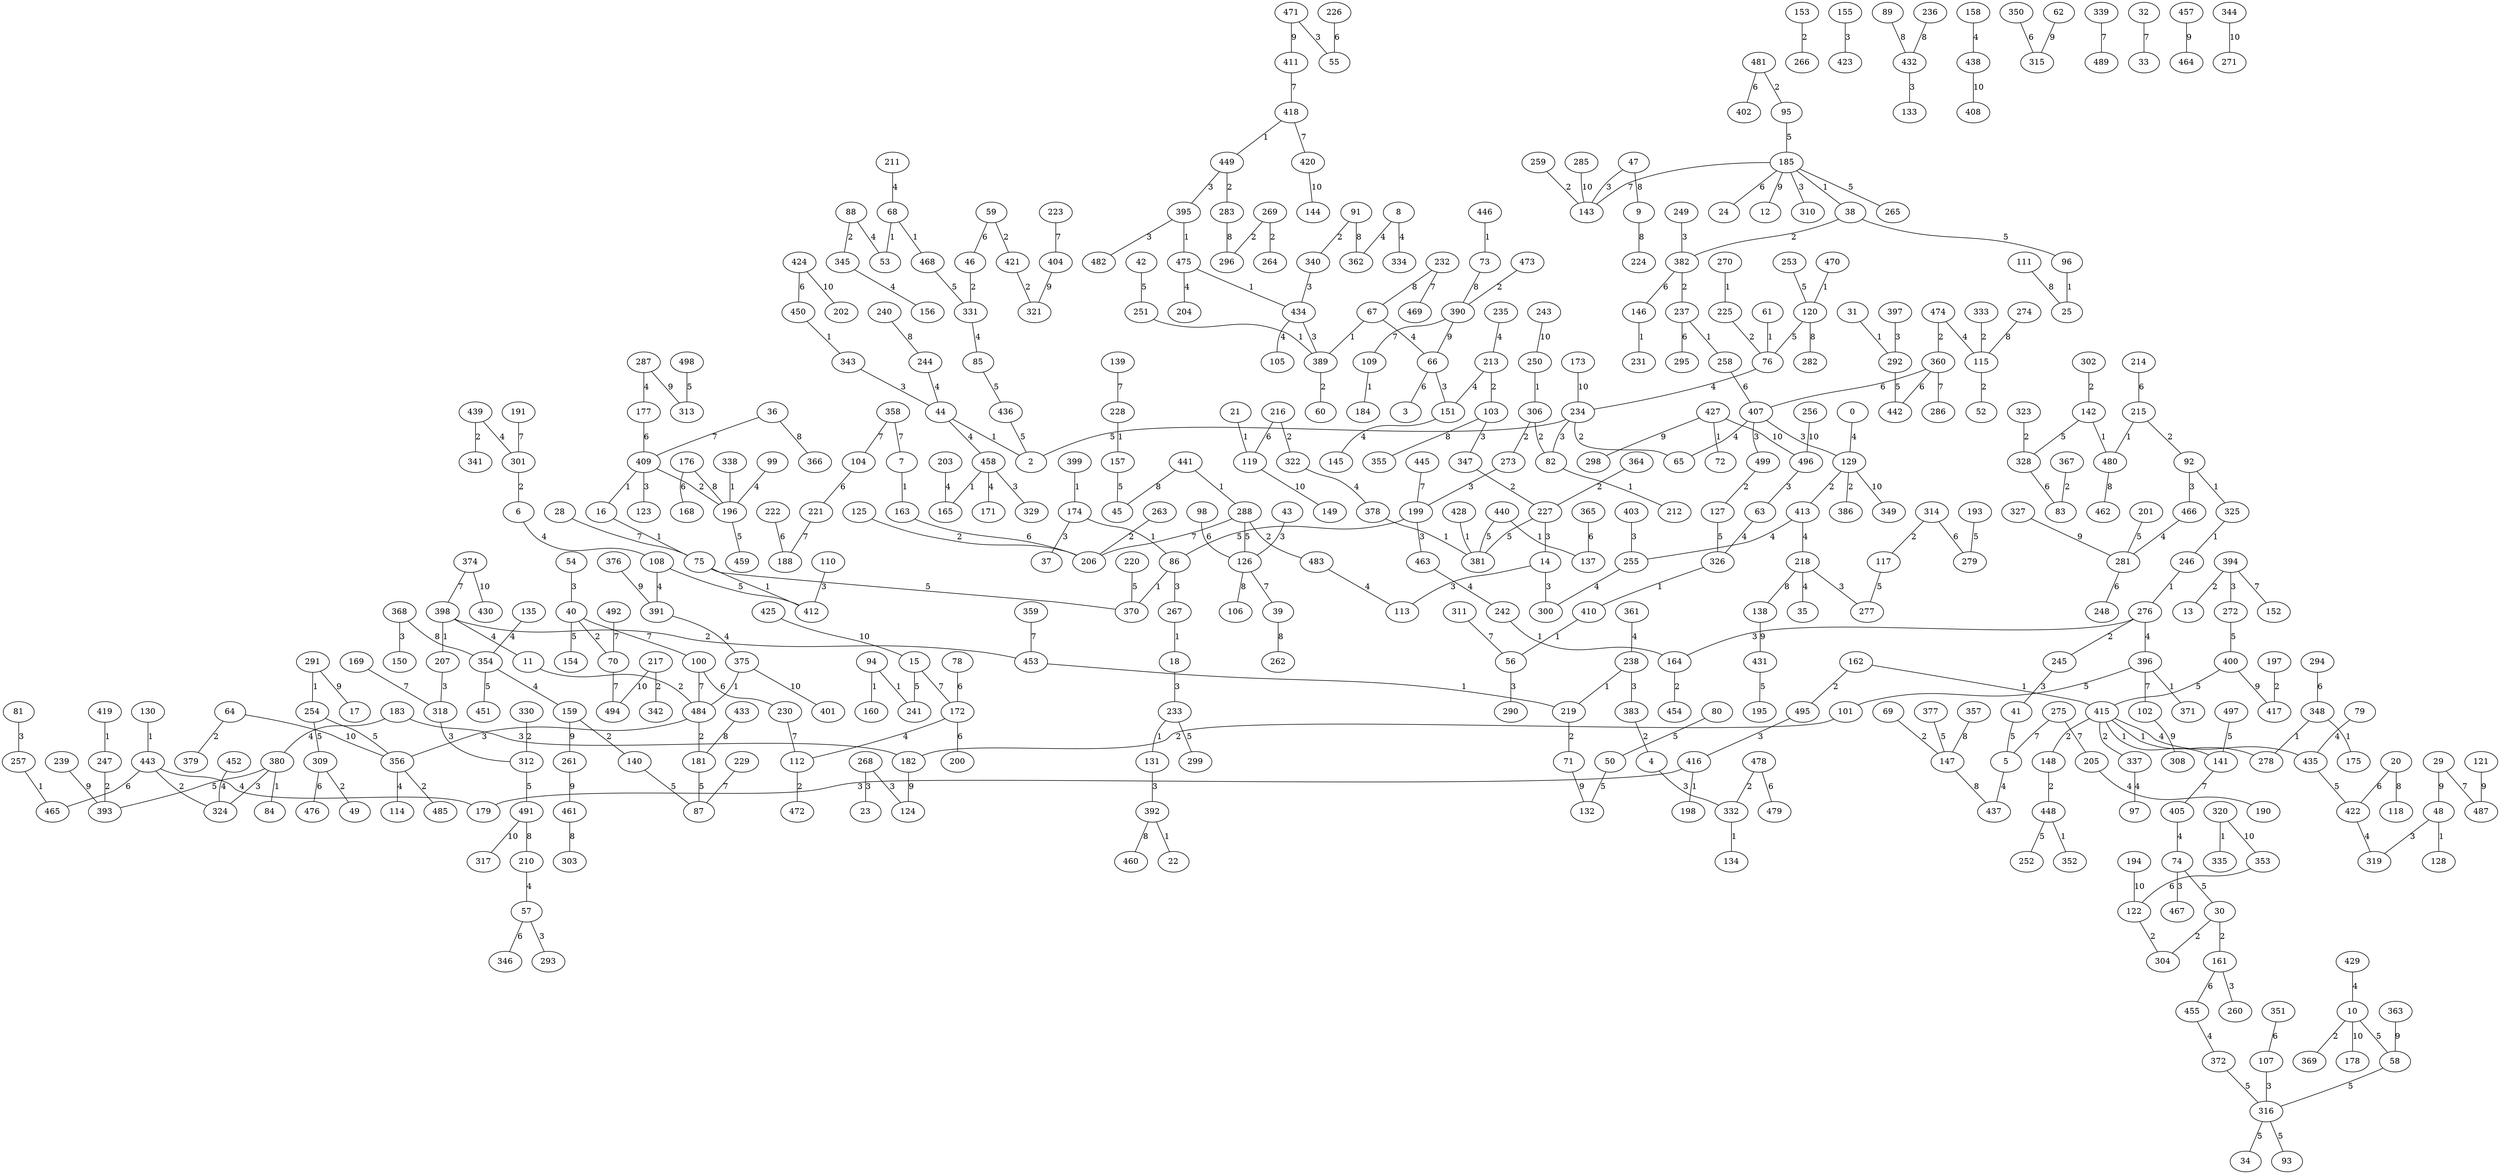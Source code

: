 graph {
	130 [label=130]
	443 [label=443]
	146 [label=146]
	231 [label=231]
	257 [label=257]
	465 [label=465]
	215 [label=215]
	480 [label=480]
	395 [label=395]
	475 [label=475]
	448 [label=448]
	352 [label=352]
	320 [label=320]
	335 [label=335]
	378 [label=378]
	381 [label=381]
	92 [label=92]
	325 [label=325]
	86 [label=86]
	370 [label=370]
	251 [label=251]
	389 [label=389]
	174 [label=174]
	326 [label=326]
	410 [label=410]
	428 [label=428]
	338 [label=338]
	196 [label=196]
	16 [label=16]
	75 [label=75]
	109 [label=109]
	184 [label=184]
	250 [label=250]
	306 [label=306]
	21 [label=21]
	119 [label=119]
	348 [label=348]
	175 [label=175]
	399 [label=399]
	237 [label=237]
	258 [label=258]
	246 [label=246]
	276 [label=276]
	31 [label=31]
	292 [label=292]
	162 [label=162]
	415 [label=415]
	332 [label=332]
	134 [label=134]
	278 [label=278]
	185 [label=185]
	38 [label=38]
	291 [label=291]
	254 [label=254]
	238 [label=238]
	219 [label=219]
	458 [label=458]
	165 [label=165]
	94 [label=94]
	160 [label=160]
	233 [label=233]
	131 [label=131]
	67 [label=67]
	412 [label=412]
	392 [label=392]
	22 [label=22]
	270 [label=270]
	225 [label=225]
	470 [label=470]
	120 [label=120]
	56 [label=56]
	7 [label=7]
	163 [label=163]
	61 [label=61]
	76 [label=76]
	419 [label=419]
	247 [label=247]
	418 [label=418]
	449 [label=449]
	440 [label=440]
	137 [label=137]
	441 [label=441]
	288 [label=288]
	398 [label=398]
	207 [label=207]
	68 [label=68]
	468 [label=468]
	434 [label=434]
	82 [label=82]
	212 [label=212]
	409 [label=409]
	446 [label=446]
	73 [label=73]
	267 [label=267]
	18 [label=18]
	241 [label=241]
	416 [label=416]
	198 [label=198]
	453 [label=453]
	44 [label=44]
	2 [label=2]
	396 [label=396]
	371 [label=371]
	96 [label=96]
	25 [label=25]
	141 [label=141]
	228 [label=228]
	157 [label=157]
	450 [label=450]
	343 [label=343]
	375 [label=375]
	484 [label=484]
	242 [label=242]
	164 [label=164]
	427 [label=427]
	72 [label=72]
	142 [label=142]
	380 [label=380]
	84 [label=84]
	53 [label=53]
	48 [label=48]
	128 [label=128]
	309 [label=309]
	49 [label=49]
	60 [label=60]
	30 [label=30]
	304 [label=304]
	454 [label=454]
	148 [label=148]
	10 [label=10]
	369 [label=369]
	153 [label=153]
	266 [label=266]
	273 [label=273]
	129 [label=129]
	386 [label=386]
	64 [label=64]
	379 [label=379]
	101 [label=101]
	182 [label=182]
	382 [label=382]
	112 [label=112]
	472 [label=472]
	11 [label=11]
	330 [label=330]
	312 [label=312]
	383 [label=383]
	4 [label=4]
	122 [label=122]
	46 [label=46]
	331 [label=331]
	40 [label=40]
	70 [label=70]
	197 [label=197]
	417 [label=417]
	483 [label=483]
	421 [label=421]
	321 [label=321]
	347 [label=347]
	227 [label=227]
	161 [label=161]
	283 [label=283]
	263 [label=263]
	206 [label=206]
	269 [label=269]
	296 [label=296]
	473 [label=473]
	390 [label=390]
	115 [label=115]
	52 [label=52]
	481 [label=481]
	95 [label=95]
	333 [label=333]
	264 [label=264]
	474 [label=474]
	360 [label=360]
	356 [label=356]
	485 [label=485]
	125 [label=125]
	314 [label=314]
	117 [label=117]
	495 [label=495]
	217 [label=217]
	342 [label=342]
	337 [label=337]
	91 [label=91]
	340 [label=340]
	478 [label=478]
	302 [label=302]
	324 [label=324]
	439 [label=439]
	341 [label=341]
	234 [label=234]
	65 [label=65]
	367 [label=367]
	83 [label=83]
	394 [label=394]
	13 [label=13]
	323 [label=323]
	328 [label=328]
	213 [label=213]
	103 [label=103]
	259 [label=259]
	143 [label=143]
	393 [label=393]
	159 [label=159]
	140 [label=140]
	301 [label=301]
	6 [label=6]
	413 [label=413]
	59 [label=59]
	216 [label=216]
	322 [label=322]
	499 [label=499]
	127 [label=127]
	71 [label=71]
	69 [label=69]
	147 [label=147]
	181 [label=181]
	88 [label=88]
	345 [label=345]
	364 [label=364]
	245 [label=245]
	41 [label=41]
	107 [label=107]
	316 [label=316]
	14 [label=14]
	113 [label=113]
	268 [label=268]
	124 [label=124]
	329 [label=329]
	155 [label=155]
	423 [label=423]
	81 [label=81]
	272 [label=272]
	310 [label=310]
	249 [label=249]
	54 [label=54]
	23 [label=23]
	407 [label=407]
	199 [label=199]
	496 [label=496]
	63 [label=63]
	300 [label=300]
	260 [label=260]
	123 [label=123]
	57 [label=57]
	293 [label=293]
	66 [label=66]
	151 [label=151]
	403 [label=403]
	255 [label=255]
	218 [label=218]
	277 [label=277]
	318 [label=318]
	110 [label=110]
	471 [label=471]
	55 [label=55]
	37 [label=37]
	47 [label=47]
	368 [label=368]
	150 [label=150]
	183 [label=183]
	319 [label=319]
	466 [label=466]
	482 [label=482]
	290 [label=290]
	463 [label=463]
	43 [label=43]
	126 [label=126]
	179 [label=179]
	432 [label=432]
	133 [label=133]
	397 [label=397]
	74 [label=74]
	467 [label=467]
	287 [label=287]
	177 [label=177]
	158 [label=158]
	438 [label=438]
	0 [label=0]
	405 [label=405]
	211 [label=211]
	422 [label=422]
	361 [label=361]
	145 [label=145]
	210 [label=210]
	455 [label=455]
	372 [label=372]
	452 [label=452]
	391 [label=391]
	235 [label=235]
	35 [label=35]
	135 [label=135]
	354 [label=354]
	172 [label=172]
	435 [label=435]
	114 [label=114]
	5 [label=5]
	437 [label=437]
	8 [label=8]
	362 [label=362]
	429 [label=429]
	334 [label=334]
	85 [label=85]
	281 [label=281]
	79 [label=79]
	108 [label=108]
	171 [label=171]
	203 [label=203]
	244 [label=244]
	99 [label=99]
	97 [label=97]
	204 [label=204]
	156 [label=156]
	105 [label=105]
	205 [label=205]
	190 [label=190]
	45 [label=45]
	50 [label=50]
	132 [label=132]
	42 [label=42]
	442 [label=442]
	497 [label=497]
	15 [label=15]
	154 [label=154]
	34 [label=34]
	93 [label=93]
	436 [label=436]
	451 [label=451]
	201 [label=201]
	58 [label=58]
	459 [label=459]
	80 [label=80]
	87 [label=87]
	220 [label=220]
	431 [label=431]
	195 [label=195]
	400 [label=400]
	265 [label=265]
	253 [label=253]
	193 [label=193]
	279 [label=279]
	252 [label=252]
	377 [label=377]
	491 [label=491]
	299 [label=299]
	498 [label=498]
	313 [label=313]
	24 [label=24]
	479 [label=479]
	353 [label=353]
	98 [label=98]
	214 [label=214]
	294 [label=294]
	351 [label=351]
	3 [label=3]
	222 [label=222]
	188 [label=188]
	365 [label=365]
	176 [label=176]
	168 [label=168]
	402 [label=402]
	424 [label=424]
	476 [label=476]
	226 [label=226]
	295 [label=295]
	20 [label=20]
	350 [label=350]
	315 [label=315]
	78 [label=78]
	100 [label=100]
	230 [label=230]
	200 [label=200]
	346 [label=346]
	248 [label=248]
	104 [label=104]
	221 [label=221]
	494 [label=494]
	223 [label=223]
	404 [label=404]
	445 [label=445]
	36 [label=36]
	420 [label=420]
	39 [label=39]
	339 [label=339]
	489 [label=489]
	32 [label=32]
	33 [label=33]
	191 [label=191]
	358 [label=358]
	229 [label=229]
	139 [label=139]
	232 [label=232]
	469 [label=469]
	492 [label=492]
	374 [label=374]
	29 [label=29]
	487 [label=487]
	169 [label=169]
	275 [label=275]
	28 [label=28]
	102 [label=102]
	286 [label=286]
	359 [label=359]
	411 [label=411]
	152 [label=152]
	311 [label=311]
	366 [label=366]
	9 [label=9]
	274 [label=274]
	89 [label=89]
	111 [label=111]
	460 [label=460]
	462 [label=462]
	433 [label=433]
	118 [label=118]
	355 [label=355]
	357 [label=357]
	138 [label=138]
	236 [label=236]
	262 [label=262]
	240 [label=240]
	106 [label=106]
	224 [label=224]
	282 [label=282]
	461 [label=461]
	303 [label=303]
	308 [label=308]
	363 [label=363]
	121 [label=121]
	239 [label=239]
	298 [label=298]
	457 [label=457]
	464 [label=464]
	62 [label=62]
	327 [label=327]
	376 [label=376]
	261 [label=261]
	12 [label=12]
	17 [label=17]
	202 [label=202]
	401 [label=401]
	149 [label=149]
	285 [label=285]
	243 [label=243]
	430 [label=430]
	256 [label=256]
	144 [label=144]
	349 [label=349]
	317 [label=317]
	425 [label=425]
	408 [label=408]
	173 [label=173]
	194 [label=194]
	344 [label=344]
	271 [label=271]
	178 [label=178]
	130 -- 443 [label=1]
	146 -- 231 [label=1]
	257 -- 465 [label=1]
	215 -- 480 [label=1]
	395 -- 475 [label=1]
	448 -- 352 [label=1]
	320 -- 335 [label=1]
	378 -- 381 [label=1]
	92 -- 325 [label=1]
	86 -- 370 [label=1]
	251 -- 389 [label=1]
	174 -- 86 [label=1]
	326 -- 410 [label=1]
	428 -- 381 [label=1]
	338 -- 196 [label=1]
	16 -- 75 [label=1]
	109 -- 184 [label=1]
	250 -- 306 [label=1]
	21 -- 119 [label=1]
	348 -- 175 [label=1]
	399 -- 174 [label=1]
	237 -- 258 [label=1]
	246 -- 276 [label=1]
	31 -- 292 [label=1]
	162 -- 415 [label=1]
	332 -- 134 [label=1]
	415 -- 278 [label=1]
	185 -- 38 [label=1]
	291 -- 254 [label=1]
	238 -- 219 [label=1]
	458 -- 165 [label=1]
	94 -- 160 [label=1]
	233 -- 131 [label=1]
	67 -- 389 [label=1]
	75 -- 412 [label=1]
	392 -- 22 [label=1]
	270 -- 225 [label=1]
	470 -- 120 [label=1]
	410 -- 56 [label=1]
	7 -- 163 [label=1]
	325 -- 246 [label=1]
	61 -- 76 [label=1]
	419 -- 247 [label=1]
	418 -- 449 [label=1]
	440 -- 137 [label=1]
	441 -- 288 [label=1]
	398 -- 207 [label=1]
	68 -- 468 [label=1]
	475 -- 434 [label=1]
	82 -- 212 [label=1]
	348 -- 278 [label=1]
	409 -- 16 [label=1]
	446 -- 73 [label=1]
	267 -- 18 [label=1]
	94 -- 241 [label=1]
	416 -- 198 [label=1]
	453 -- 219 [label=1]
	44 -- 2 [label=1]
	396 -- 371 [label=1]
	96 -- 25 [label=1]
	415 -- 141 [label=1]
	228 -- 157 [label=1]
	450 -- 343 [label=1]
	375 -- 484 [label=1]
	242 -- 164 [label=1]
	427 -- 72 [label=1]
	142 -- 480 [label=1]
	380 -- 84 [label=1]
	68 -- 53 [label=1]
	48 -- 128 [label=1]
	309 -- 49 [label=2]
	389 -- 60 [label=2]
	30 -- 304 [label=2]
	164 -- 454 [label=2]
	415 -- 148 [label=2]
	10 -- 369 [label=2]
	153 -- 266 [label=2]
	306 -- 273 [label=2]
	129 -- 386 [label=2]
	64 -- 379 [label=2]
	101 -- 182 [label=2]
	382 -- 237 [label=2]
	112 -- 472 [label=2]
	11 -- 484 [label=2]
	225 -- 76 [label=2]
	330 -- 312 [label=2]
	383 -- 4 [label=2]
	122 -- 304 [label=2]
	46 -- 331 [label=2]
	40 -- 70 [label=2]
	197 -- 417 [label=2]
	398 -- 453 [label=2]
	288 -- 483 [label=2]
	421 -- 321 [label=2]
	347 -- 227 [label=2]
	30 -- 161 [label=2]
	148 -- 448 [label=2]
	449 -- 283 [label=2]
	263 -- 206 [label=2]
	269 -- 296 [label=2]
	473 -- 390 [label=2]
	115 -- 52 [label=2]
	481 -- 95 [label=2]
	333 -- 115 [label=2]
	269 -- 264 [label=2]
	215 -- 92 [label=2]
	474 -- 360 [label=2]
	356 -- 485 [label=2]
	125 -- 206 [label=2]
	314 -- 117 [label=2]
	162 -- 495 [label=2]
	217 -- 342 [label=2]
	415 -- 337 [label=2]
	91 -- 340 [label=2]
	306 -- 82 [label=2]
	478 -- 332 [label=2]
	302 -- 142 [label=2]
	443 -- 324 [label=2]
	439 -- 341 [label=2]
	234 -- 65 [label=2]
	367 -- 83 [label=2]
	394 -- 13 [label=2]
	323 -- 328 [label=2]
	213 -- 103 [label=2]
	259 -- 143 [label=2]
	247 -- 393 [label=2]
	409 -- 196 [label=2]
	38 -- 382 [label=2]
	159 -- 140 [label=2]
	301 -- 6 [label=2]
	129 -- 413 [label=2]
	59 -- 421 [label=2]
	216 -- 322 [label=2]
	499 -- 127 [label=2]
	219 -- 71 [label=2]
	69 -- 147 [label=2]
	484 -- 181 [label=2]
	88 -- 345 [label=2]
	364 -- 227 [label=2]
	276 -- 245 [label=2]
	245 -- 41 [label=3]
	107 -- 316 [label=3]
	14 -- 113 [label=3]
	268 -- 124 [label=3]
	458 -- 329 [label=3]
	155 -- 423 [label=3]
	81 -- 257 [label=3]
	394 -- 272 [label=3]
	185 -- 310 [label=3]
	249 -- 382 [label=3]
	54 -- 40 [label=3]
	234 -- 82 [label=3]
	340 -- 434 [label=3]
	268 -- 23 [label=3]
	407 -- 129 [label=3]
	273 -- 199 [label=3]
	496 -- 63 [label=3]
	14 -- 300 [label=3]
	161 -- 260 [label=3]
	409 -- 123 [label=3]
	227 -- 14 [label=3]
	57 -- 293 [label=3]
	380 -- 324 [label=3]
	18 -- 233 [label=3]
	66 -- 151 [label=3]
	403 -- 255 [label=3]
	218 -- 277 [label=3]
	207 -- 318 [label=3]
	110 -- 412 [label=3]
	471 -- 55 [label=3]
	238 -- 383 [label=3]
	4 -- 332 [label=3]
	174 -- 37 [label=3]
	86 -- 267 [label=3]
	276 -- 164 [label=3]
	47 -- 143 [label=3]
	407 -- 499 [label=3]
	343 -- 44 [label=3]
	368 -- 150 [label=3]
	183 -- 182 [label=3]
	48 -- 319 [label=3]
	92 -- 466 [label=3]
	395 -- 482 [label=3]
	56 -- 290 [label=3]
	199 -- 463 [label=3]
	318 -- 312 [label=3]
	43 -- 126 [label=3]
	495 -- 416 [label=3]
	416 -- 179 [label=3]
	449 -- 395 [label=3]
	432 -- 133 [label=3]
	434 -- 389 [label=3]
	397 -- 292 [label=3]
	131 -- 392 [label=3]
	103 -- 347 [label=3]
	484 -- 356 [label=3]
	74 -- 467 [label=3]
	287 -- 177 [label=4]
	183 -- 380 [label=4]
	63 -- 326 [label=4]
	158 -- 438 [label=4]
	0 -- 129 [label=4]
	405 -- 74 [label=4]
	213 -- 151 [label=4]
	439 -- 301 [label=4]
	211 -- 68 [label=4]
	398 -- 11 [label=4]
	422 -- 319 [label=4]
	276 -- 396 [label=4]
	44 -- 458 [label=4]
	361 -- 238 [label=4]
	151 -- 145 [label=4]
	210 -- 57 [label=4]
	455 -- 372 [label=4]
	452 -- 324 [label=4]
	391 -- 375 [label=4]
	76 -- 234 [label=4]
	235 -- 213 [label=4]
	218 -- 35 [label=4]
	135 -- 354 [label=4]
	463 -- 242 [label=4]
	172 -- 112 [label=4]
	415 -- 435 [label=4]
	356 -- 114 [label=4]
	5 -- 437 [label=4]
	8 -- 362 [label=4]
	429 -- 10 [label=4]
	8 -- 334 [label=4]
	331 -- 85 [label=4]
	466 -- 281 [label=4]
	79 -- 435 [label=4]
	108 -- 391 [label=4]
	88 -- 53 [label=4]
	458 -- 171 [label=4]
	407 -- 65 [label=4]
	354 -- 159 [label=4]
	203 -- 165 [label=4]
	244 -- 44 [label=4]
	99 -- 196 [label=4]
	337 -- 97 [label=4]
	67 -- 66 [label=4]
	6 -- 108 [label=4]
	483 -- 113 [label=4]
	413 -- 218 [label=4]
	475 -- 204 [label=4]
	474 -- 115 [label=4]
	345 -- 156 [label=4]
	434 -- 105 [label=4]
	413 -- 255 [label=4]
	205 -- 190 [label=4]
	255 -- 300 [label=4]
	443 -- 179 [label=4]
	322 -- 378 [label=4]
	157 -- 45 [label=5]
	254 -- 356 [label=5]
	435 -- 422 [label=5]
	396 -- 101 [label=5]
	50 -- 132 [label=5]
	42 -- 251 [label=5]
	292 -- 442 [label=5]
	497 -- 141 [label=5]
	15 -- 241 [label=5]
	254 -- 309 [label=5]
	40 -- 154 [label=5]
	108 -- 412 [label=5]
	95 -- 185 [label=5]
	316 -- 34 [label=5]
	440 -- 381 [label=5]
	234 -- 2 [label=5]
	316 -- 93 [label=5]
	436 -- 2 [label=5]
	468 -- 331 [label=5]
	117 -- 277 [label=5]
	38 -- 96 [label=5]
	354 -- 451 [label=5]
	85 -- 436 [label=5]
	201 -- 281 [label=5]
	199 -- 86 [label=5]
	58 -- 316 [label=5]
	372 -- 316 [label=5]
	120 -- 76 [label=5]
	196 -- 459 [label=5]
	80 -- 50 [label=5]
	181 -- 87 [label=5]
	220 -- 370 [label=5]
	431 -- 195 [label=5]
	142 -- 328 [label=5]
	272 -- 400 [label=5]
	74 -- 30 [label=5]
	185 -- 265 [label=5]
	140 -- 87 [label=5]
	10 -- 58 [label=5]
	288 -- 126 [label=5]
	253 -- 120 [label=5]
	41 -- 5 [label=5]
	193 -- 279 [label=5]
	380 -- 393 [label=5]
	400 -- 415 [label=5]
	448 -- 252 [label=5]
	377 -- 147 [label=5]
	75 -- 370 [label=5]
	127 -- 326 [label=5]
	312 -- 491 [label=5]
	233 -- 299 [label=5]
	498 -- 313 [label=5]
	227 -- 381 [label=5]
	360 -- 407 [label=6]
	185 -- 24 [label=6]
	478 -- 479 [label=6]
	177 -- 409 [label=6]
	353 -- 122 [label=6]
	98 -- 126 [label=6]
	258 -- 407 [label=6]
	161 -- 455 [label=6]
	328 -- 83 [label=6]
	214 -- 215 [label=6]
	59 -- 46 [label=6]
	294 -- 348 [label=6]
	351 -- 107 [label=6]
	66 -- 3 [label=6]
	222 -- 188 [label=6]
	365 -- 137 [label=6]
	176 -- 168 [label=6]
	481 -- 402 [label=6]
	424 -- 450 [label=6]
	443 -- 465 [label=6]
	309 -- 476 [label=6]
	314 -- 279 [label=6]
	226 -- 55 [label=6]
	237 -- 295 [label=6]
	216 -- 119 [label=6]
	360 -- 442 [label=6]
	163 -- 206 [label=6]
	20 -- 422 [label=6]
	350 -- 315 [label=6]
	78 -- 172 [label=6]
	100 -- 230 [label=6]
	172 -- 200 [label=6]
	57 -- 346 [label=6]
	281 -- 248 [label=6]
	104 -- 221 [label=6]
	382 -- 146 [label=6]
	40 -- 100 [label=7]
	100 -- 484 [label=7]
	288 -- 206 [label=7]
	70 -- 494 [label=7]
	223 -- 404 [label=7]
	445 -- 199 [label=7]
	36 -- 409 [label=7]
	15 -- 172 [label=7]
	141 -- 405 [label=7]
	418 -- 420 [label=7]
	126 -- 39 [label=7]
	339 -- 489 [label=7]
	32 -- 33 [label=7]
	191 -- 301 [label=7]
	358 -- 104 [label=7]
	229 -- 87 [label=7]
	139 -- 228 [label=7]
	232 -- 469 [label=7]
	390 -- 109 [label=7]
	492 -- 70 [label=7]
	230 -- 112 [label=7]
	374 -- 398 [label=7]
	29 -- 487 [label=7]
	169 -- 318 [label=7]
	275 -- 205 [label=7]
	28 -- 75 [label=7]
	358 -- 7 [label=7]
	396 -- 102 [label=7]
	360 -- 286 [label=7]
	221 -- 188 [label=7]
	359 -- 453 [label=7]
	185 -- 143 [label=7]
	411 -- 418 [label=7]
	275 -- 5 [label=7]
	394 -- 152 [label=7]
	311 -- 56 [label=7]
	441 -- 45 [label=8]
	283 -- 296 [label=8]
	176 -- 196 [label=8]
	36 -- 366 [label=8]
	47 -- 9 [label=8]
	274 -- 115 [label=8]
	89 -- 432 [label=8]
	111 -- 25 [label=8]
	392 -- 460 [label=8]
	480 -- 462 [label=8]
	433 -- 181 [label=8]
	147 -- 437 [label=8]
	368 -- 354 [label=8]
	20 -- 118 [label=8]
	103 -- 355 [label=8]
	357 -- 147 [label=8]
	218 -- 138 [label=8]
	236 -- 432 [label=8]
	39 -- 262 [label=8]
	240 -- 244 [label=8]
	91 -- 362 [label=8]
	126 -- 106 [label=8]
	9 -- 224 [label=8]
	120 -- 282 [label=8]
	73 -- 390 [label=8]
	461 -- 303 [label=8]
	491 -- 210 [label=8]
	232 -- 67 [label=8]
	404 -- 321 [label=9]
	102 -- 308 [label=9]
	400 -- 417 [label=9]
	363 -- 58 [label=9]
	287 -- 313 [label=9]
	121 -- 487 [label=9]
	138 -- 431 [label=9]
	471 -- 411 [label=9]
	239 -- 393 [label=9]
	29 -- 48 [label=9]
	427 -- 298 [label=9]
	457 -- 464 [label=9]
	62 -- 315 [label=9]
	71 -- 132 [label=9]
	327 -- 281 [label=9]
	376 -- 391 [label=9]
	261 -- 461 [label=9]
	185 -- 12 [label=9]
	291 -- 17 [label=9]
	159 -- 261 [label=9]
	182 -- 124 [label=9]
	390 -- 66 [label=9]
	424 -- 202 [label=10]
	64 -- 356 [label=10]
	375 -- 401 [label=10]
	119 -- 149 [label=10]
	285 -- 143 [label=10]
	217 -- 494 [label=10]
	243 -- 250 [label=10]
	374 -- 430 [label=10]
	256 -- 496 [label=10]
	420 -- 144 [label=10]
	129 -- 349 [label=10]
	320 -- 353 [label=10]
	491 -- 317 [label=10]
	425 -- 15 [label=10]
	438 -- 408 [label=10]
	173 -- 234 [label=10]
	427 -- 496 [label=10]
	194 -- 122 [label=10]
	344 -- 271 [label=10]
	10 -- 178 [label=10]
}
